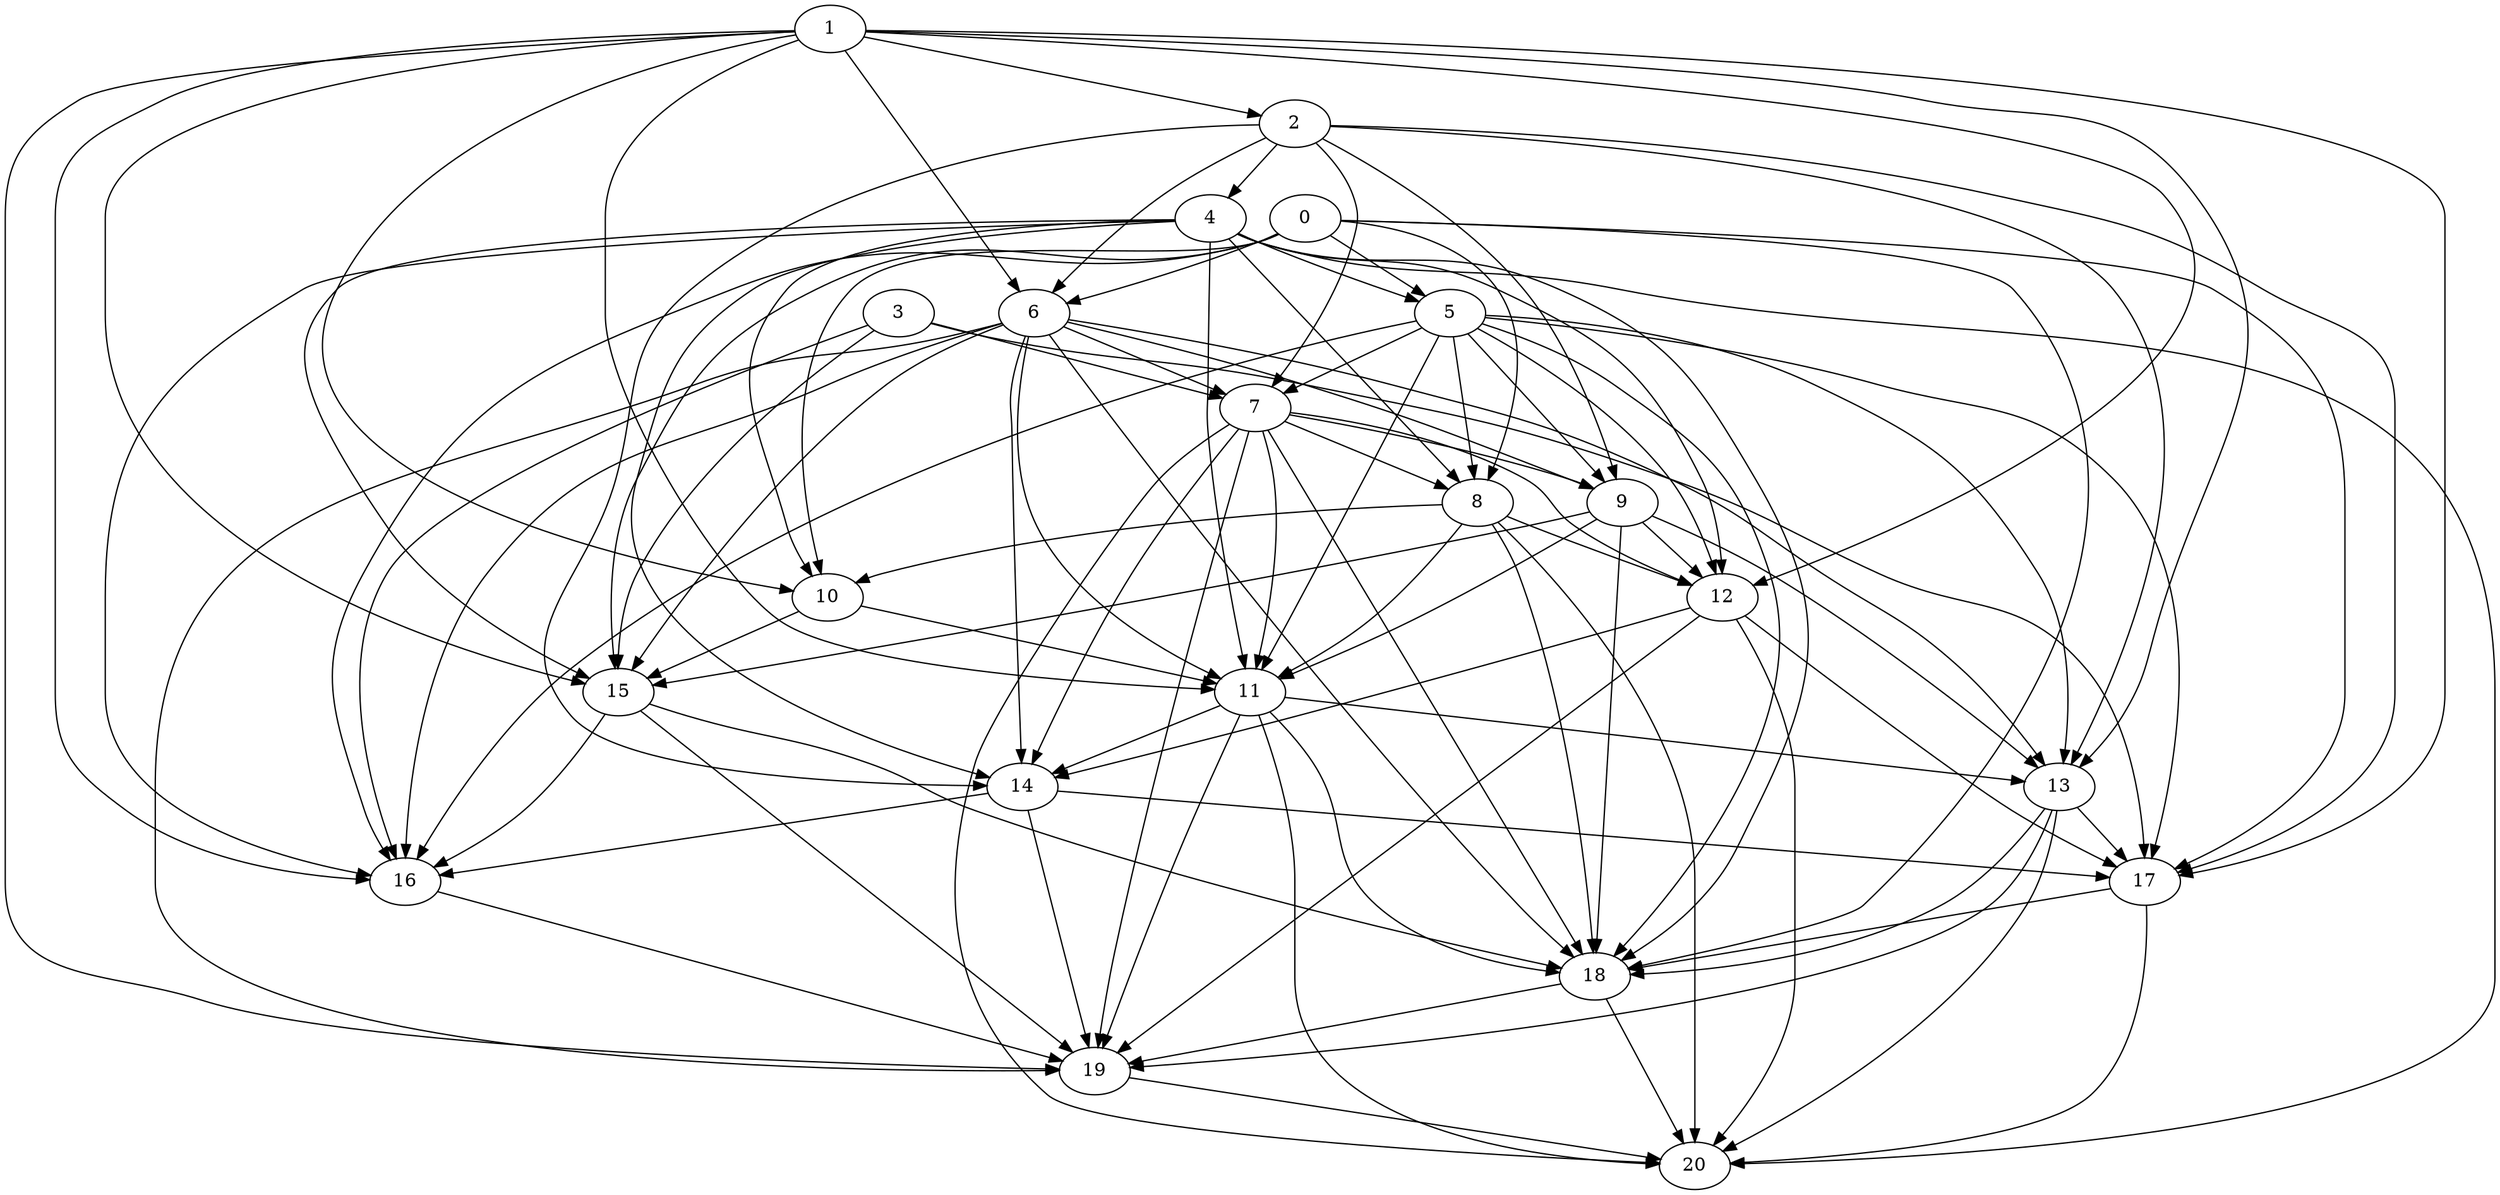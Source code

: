 digraph "Random_Nodes_21_Density_4.86_CCR_10.02_WeightType_Random_GB" {
	graph ["Duplicate states"=0,
		GraphType=Random,
		"Max states in OPEN"=0,
		Modes="120000ms; topo-ordered tasks, ; Pruning: task equivalence, fixed order ready list, ; F-value: ; Optimisation: best schedule length (\
SL) optimisation on equal, ",
		NumberOfTasks=21,
		"Pruned using list schedule length"=199874,
		"States removed from OPEN"=0,
		TargetSystem="Homogeneous-8",
		"Time to schedule (ms)"=876,
		"Total idle time"=93,
		"Total schedule length"=105,
		"Total sequential time"=126,
		"Total states created"=300576
	];
	1	["Finish time"=8,
		Processor=0,
		"Start time"=0,
		Weight=8];
	2	["Finish time"=13,
		Processor=0,
		"Start time"=8,
		Weight=5];
	1 -> 2	[Weight=21];
	6	["Finish time"=27,
		Processor=0,
		"Start time"=23,
		Weight=4];
	1 -> 6	[Weight=4];
	10	["Finish time"=49,
		Processor=0,
		"Start time"=45,
		Weight=4];
	1 -> 10	[Weight=21];
	11	["Finish time"=58,
		Processor=0,
		"Start time"=53,
		Weight=5];
	1 -> 11	[Weight=19];
	12	["Finish time"=67,
		Processor=0,
		"Start time"=64,
		Weight=3];
	1 -> 12	[Weight=4];
	13	["Finish time"=63,
		Processor=0,
		"Start time"=58,
		Weight=5];
	1 -> 13	[Weight=11];
	15	["Finish time"=67,
		Processor=2,
		"Start time"=62,
		Weight=5];
	1 -> 15	[Weight=8];
	17	["Finish time"=84,
		Processor=0,
		"Start time"=77,
		Weight=7];
	1 -> 17	[Weight=8];
	16	["Finish time"=92,
		Processor=0,
		"Start time"=90,
		Weight=2];
	1 -> 16	[Weight=4];
	19	["Finish time"=97,
		Processor=0,
		"Start time"=92,
		Weight=5];
	1 -> 19	[Weight=21];
	4	["Finish time"=23,
		Processor=0,
		"Start time"=13,
		Weight=10];
	2 -> 4	[Weight=17];
	2 -> 6	[Weight=4];
	7	["Finish time"=38,
		Processor=0,
		"Start time"=34,
		Weight=4];
	2 -> 7	[Weight=6];
	9	["Finish time"=47,
		Processor=1,
		"Start time"=42,
		Weight=5];
	2 -> 9	[Weight=11];
	14	["Finish time"=77,
		Processor=0,
		"Start time"=67,
		Weight=10];
	2 -> 14	[Weight=21];
	2 -> 13	[Weight=11];
	2 -> 17	[Weight=19];
	5	["Finish time"=34,
		Processor=0,
		"Start time"=27,
		Weight=7];
	4 -> 5	[Weight=13];
	8	["Finish time"=45,
		Processor=0,
		"Start time"=38,
		Weight=7];
	4 -> 8	[Weight=17];
	4 -> 10	[Weight=15];
	4 -> 11	[Weight=6];
	4 -> 12	[Weight=17];
	4 -> 14	[Weight=6];
	4 -> 15	[Weight=21];
	4 -> 16	[Weight=13];
	18	["Finish time"=90,
		Processor=0,
		"Start time"=84,
		Weight=6];
	4 -> 18	[Weight=8];
	20	["Finish time"=105,
		Processor=0,
		"Start time"=97,
		Weight=8];
	4 -> 20	[Weight=15];
	0	["Finish time"=8,
		Processor=1,
		"Start time"=0,
		Weight=8];
	0 -> 5	[Weight=8];
	0 -> 6	[Weight=13];
	0 -> 8	[Weight=6];
	0 -> 10	[Weight=15];
	0 -> 15	[Weight=6];
	0 -> 17	[Weight=15];
	0 -> 16	[Weight=19];
	0 -> 18	[Weight=6];
	5 -> 7	[Weight=21];
	5 -> 8	[Weight=17];
	5 -> 9	[Weight=4];
	5 -> 11	[Weight=15];
	5 -> 12	[Weight=8];
	5 -> 13	[Weight=15];
	5 -> 17	[Weight=6];
	5 -> 16	[Weight=21];
	5 -> 18	[Weight=19];
	6 -> 7	[Weight=17];
	6 -> 9	[Weight=6];
	6 -> 11	[Weight=13];
	6 -> 14	[Weight=11];
	6 -> 13	[Weight=6];
	6 -> 15	[Weight=15];
	6 -> 16	[Weight=8];
	6 -> 18	[Weight=6];
	6 -> 19	[Weight=6];
	3	["Finish time"=16,
		Processor=1,
		"Start time"=8,
		Weight=8];
	3 -> 7	[Weight=6];
	3 -> 15	[Weight=11];
	3 -> 17	[Weight=19];
	3 -> 16	[Weight=15];
	7 -> 8	[Weight=11];
	7 -> 9	[Weight=4];
	7 -> 11	[Weight=8];
	7 -> 12	[Weight=17];
	7 -> 14	[Weight=13];
	7 -> 18	[Weight=15];
	7 -> 19	[Weight=15];
	7 -> 20	[Weight=17];
	8 -> 10	[Weight=17];
	8 -> 11	[Weight=4];
	8 -> 12	[Weight=17];
	8 -> 18	[Weight=21];
	8 -> 20	[Weight=11];
	10 -> 11	[Weight=15];
	10 -> 15	[Weight=13];
	9 -> 11	[Weight=6];
	9 -> 12	[Weight=17];
	9 -> 13	[Weight=6];
	9 -> 15	[Weight=6];
	9 -> 18	[Weight=21];
	11 -> 14	[Weight=17];
	11 -> 13	[Weight=6];
	11 -> 18	[Weight=21];
	11 -> 19	[Weight=8];
	11 -> 20	[Weight=6];
	12 -> 14	[Weight=15];
	12 -> 17	[Weight=4];
	12 -> 19	[Weight=19];
	12 -> 20	[Weight=6];
	14 -> 17	[Weight=17];
	14 -> 16	[Weight=21];
	14 -> 19	[Weight=4];
	13 -> 17	[Weight=15];
	13 -> 18	[Weight=4];
	13 -> 19	[Weight=15];
	13 -> 20	[Weight=13];
	15 -> 16	[Weight=15];
	15 -> 18	[Weight=8];
	15 -> 19	[Weight=15];
	17 -> 18	[Weight=13];
	17 -> 20	[Weight=17];
	16 -> 19	[Weight=17];
	18 -> 19	[Weight=11];
	18 -> 20	[Weight=21];
	19 -> 20	[Weight=6];
}

